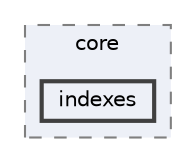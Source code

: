 digraph "env/lib/python3.12/site-packages/pandas/core/indexes"
{
 // LATEX_PDF_SIZE
  bgcolor="transparent";
  edge [fontname=Helvetica,fontsize=10,labelfontname=Helvetica,labelfontsize=10];
  node [fontname=Helvetica,fontsize=10,shape=box,height=0.2,width=0.4];
  compound=true
  subgraph clusterdir_31792a3007890580b4f4b8320b76944b {
    graph [ bgcolor="#edf0f7", pencolor="grey50", label="core", fontname=Helvetica,fontsize=10 style="filled,dashed", URL="dir_31792a3007890580b4f4b8320b76944b.html",tooltip=""]
  dir_8f20eab92e8d2e62693a1a68974097db [label="indexes", fillcolor="#edf0f7", color="grey25", style="filled,bold", URL="dir_8f20eab92e8d2e62693a1a68974097db.html",tooltip=""];
  }
}
